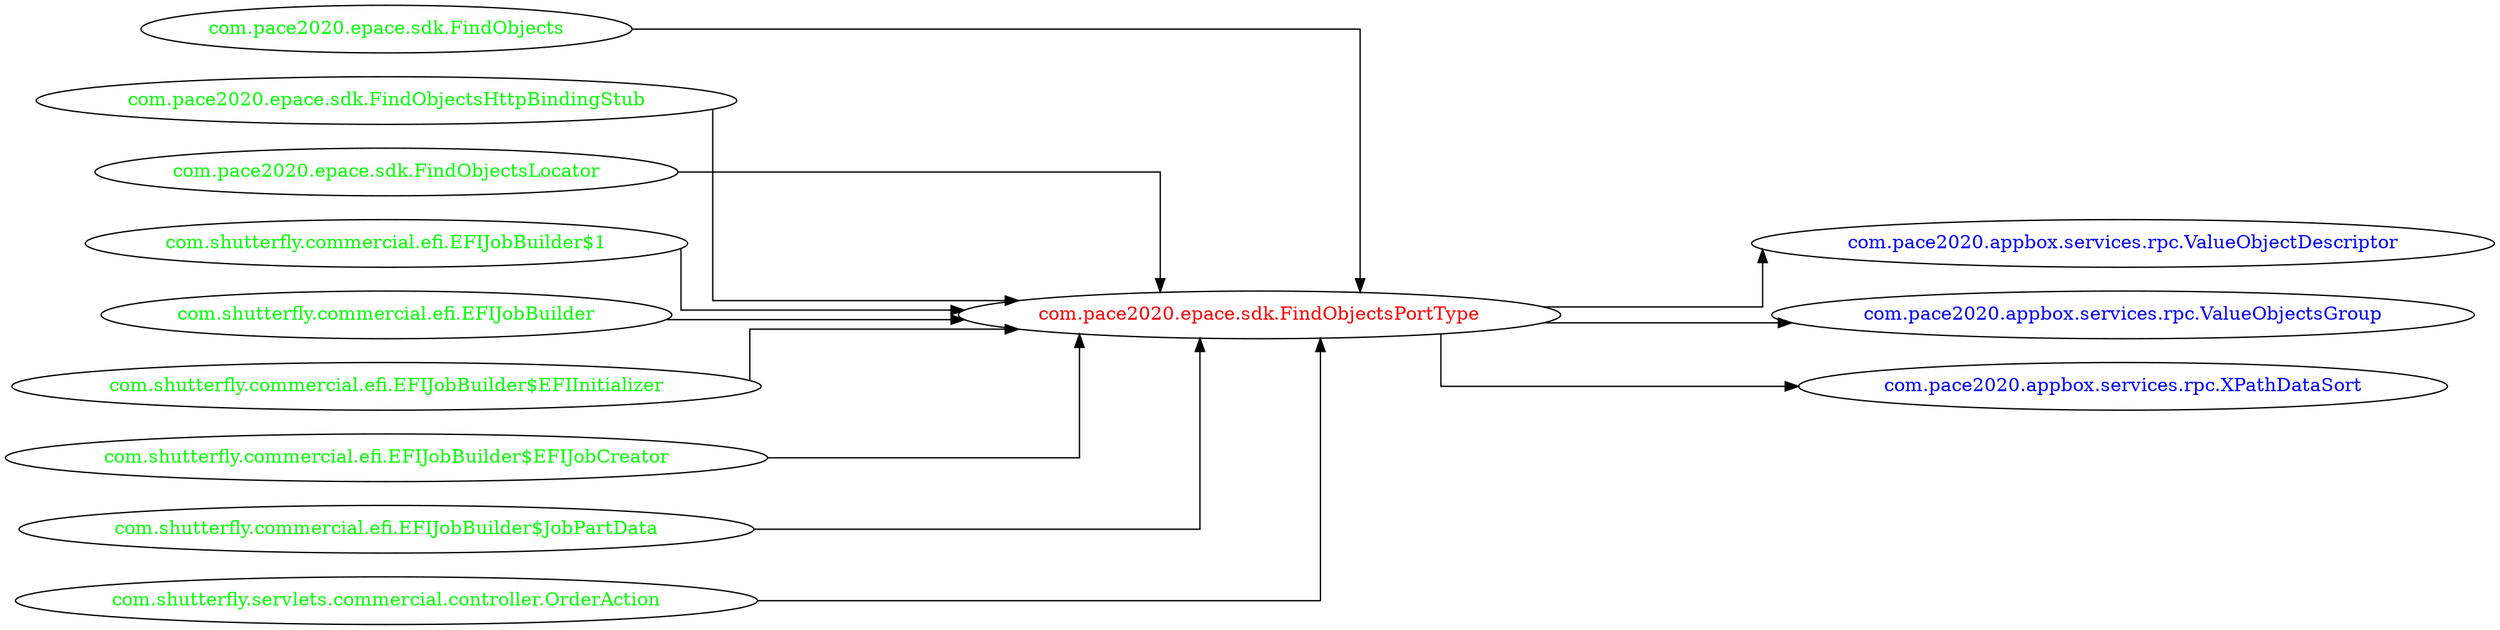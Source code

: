 digraph dependencyGraph {
 concentrate=true;
 ranksep="2.0";
 rankdir="LR"; 
 splines="ortho";
"com.pace2020.epace.sdk.FindObjectsPortType" [fontcolor="red"];
"com.pace2020.appbox.services.rpc.ValueObjectDescriptor" [ fontcolor="blue" ];
"com.pace2020.epace.sdk.FindObjectsPortType"->"com.pace2020.appbox.services.rpc.ValueObjectDescriptor";
"com.pace2020.appbox.services.rpc.ValueObjectsGroup" [ fontcolor="blue" ];
"com.pace2020.epace.sdk.FindObjectsPortType"->"com.pace2020.appbox.services.rpc.ValueObjectsGroup";
"com.pace2020.appbox.services.rpc.XPathDataSort" [ fontcolor="blue" ];
"com.pace2020.epace.sdk.FindObjectsPortType"->"com.pace2020.appbox.services.rpc.XPathDataSort";
"com.pace2020.epace.sdk.FindObjects" [ fontcolor="green" ];
"com.pace2020.epace.sdk.FindObjects"->"com.pace2020.epace.sdk.FindObjectsPortType";
"com.pace2020.epace.sdk.FindObjectsHttpBindingStub" [ fontcolor="green" ];
"com.pace2020.epace.sdk.FindObjectsHttpBindingStub"->"com.pace2020.epace.sdk.FindObjectsPortType";
"com.pace2020.epace.sdk.FindObjectsLocator" [ fontcolor="green" ];
"com.pace2020.epace.sdk.FindObjectsLocator"->"com.pace2020.epace.sdk.FindObjectsPortType";
"com.shutterfly.commercial.efi.EFIJobBuilder$1" [ fontcolor="green" ];
"com.shutterfly.commercial.efi.EFIJobBuilder$1"->"com.pace2020.epace.sdk.FindObjectsPortType";
"com.shutterfly.commercial.efi.EFIJobBuilder" [ fontcolor="green" ];
"com.shutterfly.commercial.efi.EFIJobBuilder"->"com.pace2020.epace.sdk.FindObjectsPortType";
"com.shutterfly.commercial.efi.EFIJobBuilder$EFIInitializer" [ fontcolor="green" ];
"com.shutterfly.commercial.efi.EFIJobBuilder$EFIInitializer"->"com.pace2020.epace.sdk.FindObjectsPortType";
"com.shutterfly.commercial.efi.EFIJobBuilder$EFIJobCreator" [ fontcolor="green" ];
"com.shutterfly.commercial.efi.EFIJobBuilder$EFIJobCreator"->"com.pace2020.epace.sdk.FindObjectsPortType";
"com.shutterfly.commercial.efi.EFIJobBuilder$JobPartData" [ fontcolor="green" ];
"com.shutterfly.commercial.efi.EFIJobBuilder$JobPartData"->"com.pace2020.epace.sdk.FindObjectsPortType";
"com.shutterfly.servlets.commercial.controller.OrderAction" [ fontcolor="green" ];
"com.shutterfly.servlets.commercial.controller.OrderAction"->"com.pace2020.epace.sdk.FindObjectsPortType";
}